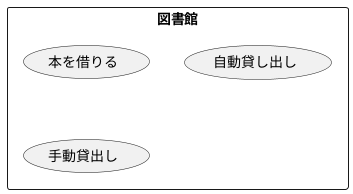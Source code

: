 @startuml ユースケース図
' left to right direction
rectangle 図書館 {
usecase 本を借りる
usecase 自動貸し出し
usecase 手動貸出し
}